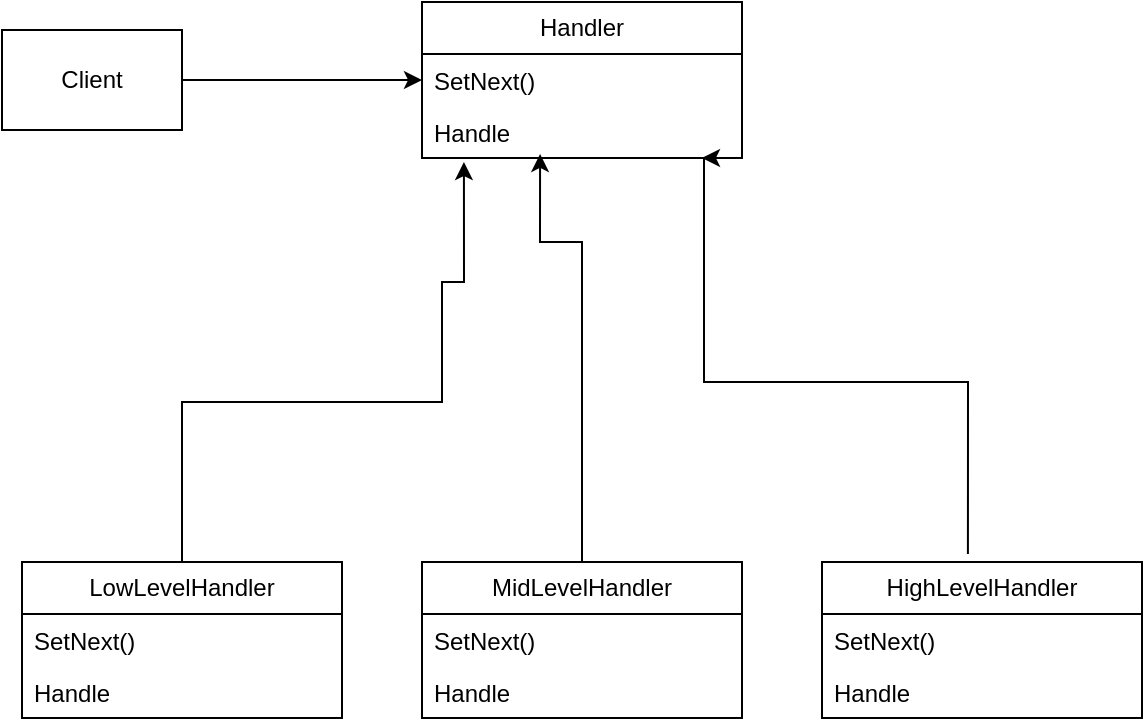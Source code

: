 <mxfile version="26.0.5">
  <diagram name="Page-1" id="nE1nw1YKW3mOp5I99jhB">
    <mxGraphModel dx="887" dy="1145" grid="1" gridSize="10" guides="1" tooltips="1" connect="1" arrows="1" fold="1" page="1" pageScale="1" pageWidth="850" pageHeight="1100" math="0" shadow="0">
      <root>
        <mxCell id="0" />
        <mxCell id="1" parent="0" />
        <mxCell id="f7yFlK5qlLBYwOQcqMyO-1" value="Handler" style="swimlane;fontStyle=0;childLayout=stackLayout;horizontal=1;startSize=26;fillColor=none;horizontalStack=0;resizeParent=1;resizeParentMax=0;resizeLast=0;collapsible=1;marginBottom=0;whiteSpace=wrap;html=1;" vertex="1" parent="1">
          <mxGeometry x="280" y="240" width="160" height="78" as="geometry" />
        </mxCell>
        <mxCell id="f7yFlK5qlLBYwOQcqMyO-2" value="SetNext()" style="text;strokeColor=none;fillColor=none;align=left;verticalAlign=top;spacingLeft=4;spacingRight=4;overflow=hidden;rotatable=0;points=[[0,0.5],[1,0.5]];portConstraint=eastwest;whiteSpace=wrap;html=1;" vertex="1" parent="f7yFlK5qlLBYwOQcqMyO-1">
          <mxGeometry y="26" width="160" height="26" as="geometry" />
        </mxCell>
        <mxCell id="f7yFlK5qlLBYwOQcqMyO-3" value="Handle" style="text;strokeColor=none;fillColor=none;align=left;verticalAlign=top;spacingLeft=4;spacingRight=4;overflow=hidden;rotatable=0;points=[[0,0.5],[1,0.5]];portConstraint=eastwest;whiteSpace=wrap;html=1;" vertex="1" parent="f7yFlK5qlLBYwOQcqMyO-1">
          <mxGeometry y="52" width="160" height="26" as="geometry" />
        </mxCell>
        <mxCell id="f7yFlK5qlLBYwOQcqMyO-5" value="LowLevelHandler" style="swimlane;fontStyle=0;childLayout=stackLayout;horizontal=1;startSize=26;fillColor=none;horizontalStack=0;resizeParent=1;resizeParentMax=0;resizeLast=0;collapsible=1;marginBottom=0;whiteSpace=wrap;html=1;" vertex="1" parent="1">
          <mxGeometry x="80" y="520" width="160" height="78" as="geometry" />
        </mxCell>
        <mxCell id="f7yFlK5qlLBYwOQcqMyO-6" value="SetNext()" style="text;strokeColor=none;fillColor=none;align=left;verticalAlign=top;spacingLeft=4;spacingRight=4;overflow=hidden;rotatable=0;points=[[0,0.5],[1,0.5]];portConstraint=eastwest;whiteSpace=wrap;html=1;" vertex="1" parent="f7yFlK5qlLBYwOQcqMyO-5">
          <mxGeometry y="26" width="160" height="26" as="geometry" />
        </mxCell>
        <mxCell id="f7yFlK5qlLBYwOQcqMyO-7" value="Handle" style="text;strokeColor=none;fillColor=none;align=left;verticalAlign=top;spacingLeft=4;spacingRight=4;overflow=hidden;rotatable=0;points=[[0,0.5],[1,0.5]];portConstraint=eastwest;whiteSpace=wrap;html=1;" vertex="1" parent="f7yFlK5qlLBYwOQcqMyO-5">
          <mxGeometry y="52" width="160" height="26" as="geometry" />
        </mxCell>
        <mxCell id="f7yFlK5qlLBYwOQcqMyO-8" value="MidLevelHandler" style="swimlane;fontStyle=0;childLayout=stackLayout;horizontal=1;startSize=26;fillColor=none;horizontalStack=0;resizeParent=1;resizeParentMax=0;resizeLast=0;collapsible=1;marginBottom=0;whiteSpace=wrap;html=1;" vertex="1" parent="1">
          <mxGeometry x="280" y="520" width="160" height="78" as="geometry" />
        </mxCell>
        <mxCell id="f7yFlK5qlLBYwOQcqMyO-9" value="SetNext()" style="text;strokeColor=none;fillColor=none;align=left;verticalAlign=top;spacingLeft=4;spacingRight=4;overflow=hidden;rotatable=0;points=[[0,0.5],[1,0.5]];portConstraint=eastwest;whiteSpace=wrap;html=1;" vertex="1" parent="f7yFlK5qlLBYwOQcqMyO-8">
          <mxGeometry y="26" width="160" height="26" as="geometry" />
        </mxCell>
        <mxCell id="f7yFlK5qlLBYwOQcqMyO-10" value="Handle" style="text;strokeColor=none;fillColor=none;align=left;verticalAlign=top;spacingLeft=4;spacingRight=4;overflow=hidden;rotatable=0;points=[[0,0.5],[1,0.5]];portConstraint=eastwest;whiteSpace=wrap;html=1;" vertex="1" parent="f7yFlK5qlLBYwOQcqMyO-8">
          <mxGeometry y="52" width="160" height="26" as="geometry" />
        </mxCell>
        <mxCell id="f7yFlK5qlLBYwOQcqMyO-11" value="HighLevelHandler" style="swimlane;fontStyle=0;childLayout=stackLayout;horizontal=1;startSize=26;fillColor=none;horizontalStack=0;resizeParent=1;resizeParentMax=0;resizeLast=0;collapsible=1;marginBottom=0;whiteSpace=wrap;html=1;" vertex="1" parent="1">
          <mxGeometry x="480" y="520" width="160" height="78" as="geometry" />
        </mxCell>
        <mxCell id="f7yFlK5qlLBYwOQcqMyO-12" value="SetNext()" style="text;strokeColor=none;fillColor=none;align=left;verticalAlign=top;spacingLeft=4;spacingRight=4;overflow=hidden;rotatable=0;points=[[0,0.5],[1,0.5]];portConstraint=eastwest;whiteSpace=wrap;html=1;" vertex="1" parent="f7yFlK5qlLBYwOQcqMyO-11">
          <mxGeometry y="26" width="160" height="26" as="geometry" />
        </mxCell>
        <mxCell id="f7yFlK5qlLBYwOQcqMyO-13" value="Handle" style="text;strokeColor=none;fillColor=none;align=left;verticalAlign=top;spacingLeft=4;spacingRight=4;overflow=hidden;rotatable=0;points=[[0,0.5],[1,0.5]];portConstraint=eastwest;whiteSpace=wrap;html=1;" vertex="1" parent="f7yFlK5qlLBYwOQcqMyO-11">
          <mxGeometry y="52" width="160" height="26" as="geometry" />
        </mxCell>
        <mxCell id="f7yFlK5qlLBYwOQcqMyO-14" style="edgeStyle=orthogonalEdgeStyle;rounded=0;orthogonalLoop=1;jettySize=auto;html=1;exitX=0.5;exitY=0;exitDx=0;exitDy=0;entryX=0.131;entryY=1.077;entryDx=0;entryDy=0;entryPerimeter=0;" edge="1" parent="1" source="f7yFlK5qlLBYwOQcqMyO-5" target="f7yFlK5qlLBYwOQcqMyO-3">
          <mxGeometry relative="1" as="geometry">
            <Array as="points">
              <mxPoint x="160" y="440" />
              <mxPoint x="290" y="440" />
              <mxPoint x="290" y="380" />
              <mxPoint x="301" y="380" />
            </Array>
          </mxGeometry>
        </mxCell>
        <mxCell id="f7yFlK5qlLBYwOQcqMyO-15" style="edgeStyle=orthogonalEdgeStyle;rounded=0;orthogonalLoop=1;jettySize=auto;html=1;entryX=0.369;entryY=0.923;entryDx=0;entryDy=0;entryPerimeter=0;" edge="1" parent="1" source="f7yFlK5qlLBYwOQcqMyO-8" target="f7yFlK5qlLBYwOQcqMyO-3">
          <mxGeometry relative="1" as="geometry">
            <Array as="points">
              <mxPoint x="360" y="360" />
              <mxPoint x="339" y="360" />
            </Array>
          </mxGeometry>
        </mxCell>
        <mxCell id="f7yFlK5qlLBYwOQcqMyO-16" style="edgeStyle=orthogonalEdgeStyle;rounded=0;orthogonalLoop=1;jettySize=auto;html=1;entryX=0.919;entryY=1.154;entryDx=0;entryDy=0;entryPerimeter=0;" edge="1" parent="1">
          <mxGeometry relative="1" as="geometry">
            <mxPoint x="552.96" y="516" as="sourcePoint" />
            <mxPoint x="420.0" y="318.004" as="targetPoint" />
            <Array as="points">
              <mxPoint x="553" y="430" />
              <mxPoint x="421" y="430" />
            </Array>
          </mxGeometry>
        </mxCell>
        <mxCell id="f7yFlK5qlLBYwOQcqMyO-21" style="edgeStyle=orthogonalEdgeStyle;rounded=0;orthogonalLoop=1;jettySize=auto;html=1;entryX=0;entryY=0.5;entryDx=0;entryDy=0;" edge="1" parent="1" source="f7yFlK5qlLBYwOQcqMyO-20" target="f7yFlK5qlLBYwOQcqMyO-2">
          <mxGeometry relative="1" as="geometry" />
        </mxCell>
        <mxCell id="f7yFlK5qlLBYwOQcqMyO-20" value="Client" style="html=1;whiteSpace=wrap;" vertex="1" parent="1">
          <mxGeometry x="70" y="254" width="90" height="50" as="geometry" />
        </mxCell>
      </root>
    </mxGraphModel>
  </diagram>
</mxfile>
